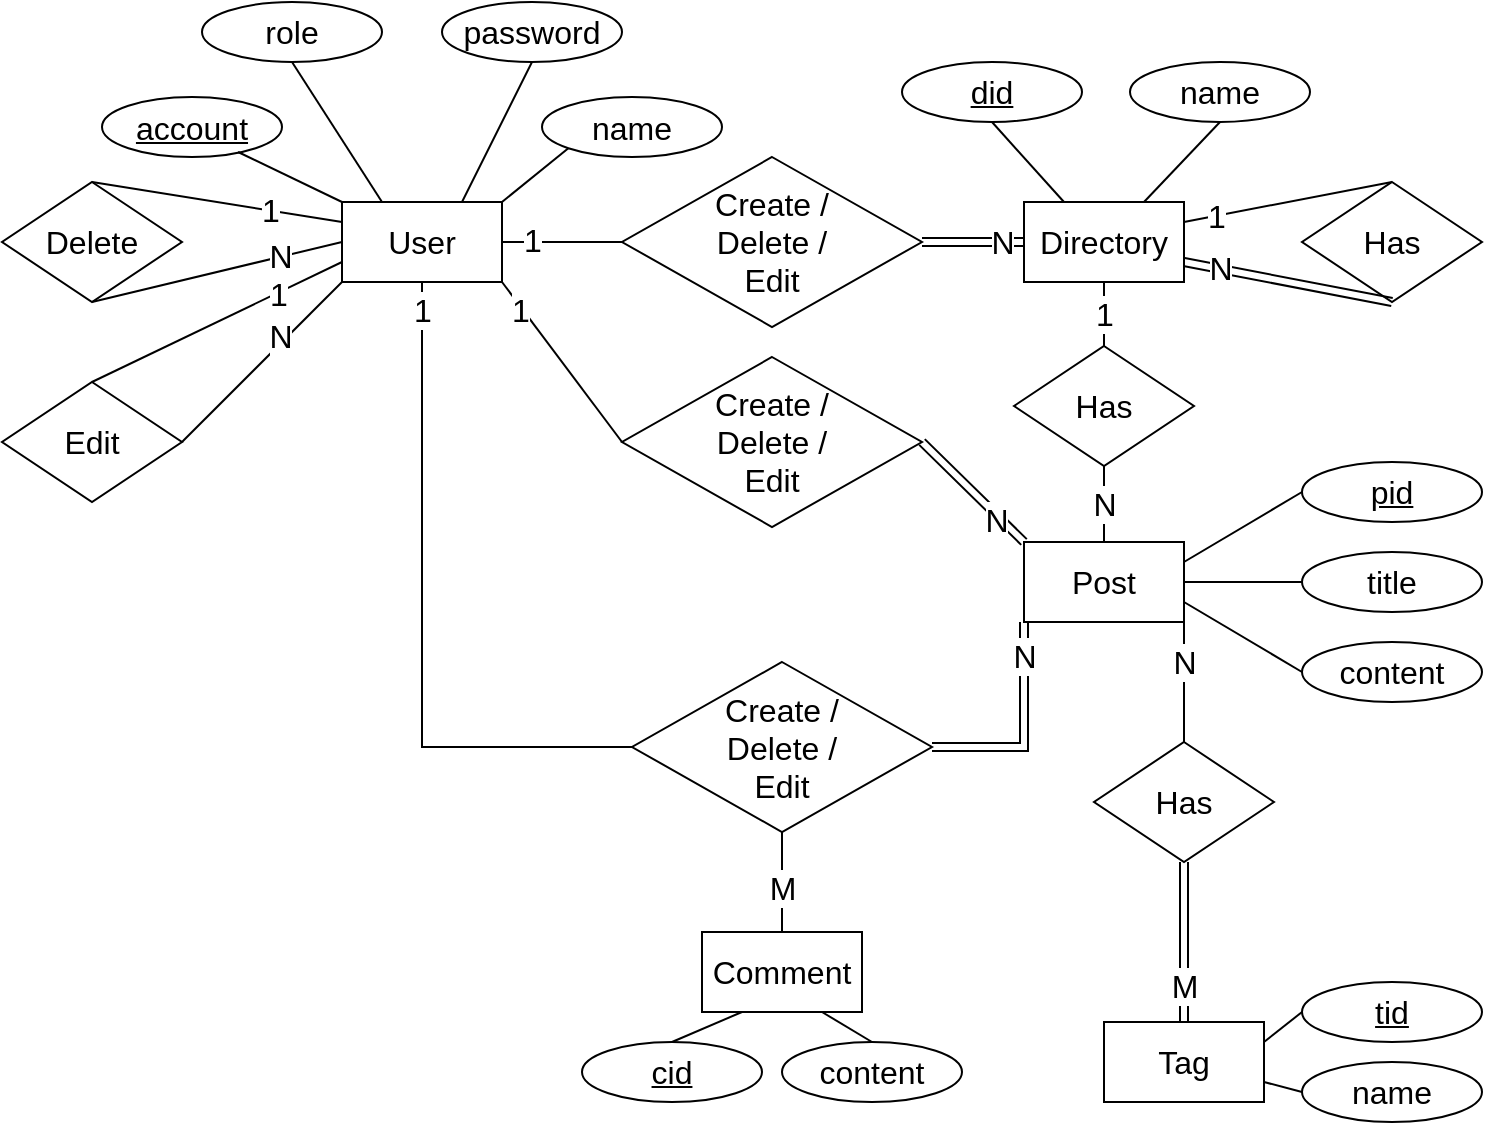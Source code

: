 <mxfile version="16.1.2" type="device"><diagram id="SRrQzv1zi3dZUVZLT-9m" name="Page-1"><mxGraphModel dx="1645" dy="547" grid="1" gridSize="10" guides="1" tooltips="1" connect="1" arrows="1" fold="1" page="1" pageScale="1" pageWidth="827" pageHeight="1169" math="0" shadow="0"><root><mxCell id="0"/><mxCell id="1" parent="0"/><mxCell id="rI-JA3ZWg95dAhFGi8tn-11" style="rounded=0;orthogonalLoop=1;jettySize=auto;html=1;entryX=0.5;entryY=0;entryDx=0;entryDy=0;fontSize=16;endArrow=none;endFill=0;" edge="1" parent="1" target="rI-JA3ZWg95dAhFGi8tn-9"><mxGeometry relative="1" as="geometry"><mxPoint x="120" y="210" as="sourcePoint"/></mxGeometry></mxCell><mxCell id="rI-JA3ZWg95dAhFGi8tn-82" value="1" style="edgeLabel;html=1;align=center;verticalAlign=middle;resizable=0;points=[];fontSize=16;" vertex="1" connectable="0" parent="rI-JA3ZWg95dAhFGi8tn-11"><mxGeometry x="-0.423" relative="1" as="geometry"><mxPoint as="offset"/></mxGeometry></mxCell><mxCell id="rI-JA3ZWg95dAhFGi8tn-1" value="&lt;font style=&quot;font-size: 16px&quot;&gt;User&lt;/font&gt;" style="rounded=0;whiteSpace=wrap;html=1;" vertex="1" parent="1"><mxGeometry x="120" y="200" width="80" height="40" as="geometry"/></mxCell><mxCell id="rI-JA3ZWg95dAhFGi8tn-2" value="&lt;font style=&quot;font-size: 16px&quot;&gt;Directory&lt;/font&gt;" style="rounded=0;whiteSpace=wrap;html=1;" vertex="1" parent="1"><mxGeometry x="461" y="200" width="80" height="40" as="geometry"/></mxCell><mxCell id="rI-JA3ZWg95dAhFGi8tn-3" value="&lt;font style=&quot;font-size: 16px&quot;&gt;Post&lt;/font&gt;" style="rounded=0;whiteSpace=wrap;html=1;" vertex="1" parent="1"><mxGeometry x="461" y="370" width="80" height="40" as="geometry"/></mxCell><mxCell id="rI-JA3ZWg95dAhFGi8tn-4" value="&lt;font style=&quot;font-size: 16px&quot;&gt;Comment&lt;/font&gt;" style="rounded=0;whiteSpace=wrap;html=1;" vertex="1" parent="1"><mxGeometry x="300" y="565" width="80" height="40" as="geometry"/></mxCell><mxCell id="rI-JA3ZWg95dAhFGi8tn-5" value="&lt;font style=&quot;font-size: 16px&quot;&gt;Tag&lt;/font&gt;" style="rounded=0;whiteSpace=wrap;html=1;" vertex="1" parent="1"><mxGeometry x="501" y="610" width="80" height="40" as="geometry"/></mxCell><mxCell id="rI-JA3ZWg95dAhFGi8tn-6" value="&lt;u&gt;account&lt;/u&gt;" style="ellipse;whiteSpace=wrap;html=1;fontSize=16;" vertex="1" parent="1"><mxGeometry y="147.5" width="90" height="30" as="geometry"/></mxCell><mxCell id="rI-JA3ZWg95dAhFGi8tn-7" value="password" style="ellipse;whiteSpace=wrap;html=1;fontSize=16;" vertex="1" parent="1"><mxGeometry x="170" y="100" width="90" height="30" as="geometry"/></mxCell><mxCell id="rI-JA3ZWg95dAhFGi8tn-8" value="role" style="ellipse;whiteSpace=wrap;html=1;fontSize=16;" vertex="1" parent="1"><mxGeometry x="50" y="100" width="90" height="30" as="geometry"/></mxCell><mxCell id="rI-JA3ZWg95dAhFGi8tn-9" value="Delete" style="rhombus;whiteSpace=wrap;html=1;fontSize=16;" vertex="1" parent="1"><mxGeometry x="-50" y="190" width="90" height="60" as="geometry"/></mxCell><mxCell id="rI-JA3ZWg95dAhFGi8tn-10" value="Edit" style="rhombus;whiteSpace=wrap;html=1;fontSize=16;" vertex="1" parent="1"><mxGeometry x="-50" y="290" width="90" height="60" as="geometry"/></mxCell><mxCell id="rI-JA3ZWg95dAhFGi8tn-12" style="rounded=0;orthogonalLoop=1;jettySize=auto;html=1;exitX=0;exitY=0.5;exitDx=0;exitDy=0;entryX=0.5;entryY=1;entryDx=0;entryDy=0;fontSize=16;endArrow=none;endFill=0;" edge="1" parent="1" source="rI-JA3ZWg95dAhFGi8tn-1" target="rI-JA3ZWg95dAhFGi8tn-9"><mxGeometry relative="1" as="geometry"><mxPoint x="130" y="250" as="sourcePoint"/><mxPoint x="50" y="380" as="targetPoint"/></mxGeometry></mxCell><mxCell id="rI-JA3ZWg95dAhFGi8tn-83" value="N" style="edgeLabel;html=1;align=center;verticalAlign=middle;resizable=0;points=[];fontSize=16;" vertex="1" connectable="0" parent="rI-JA3ZWg95dAhFGi8tn-12"><mxGeometry x="-0.509" y="-1" relative="1" as="geometry"><mxPoint as="offset"/></mxGeometry></mxCell><mxCell id="rI-JA3ZWg95dAhFGi8tn-13" style="rounded=0;orthogonalLoop=1;jettySize=auto;html=1;exitX=0;exitY=0.75;exitDx=0;exitDy=0;entryX=0.5;entryY=0;entryDx=0;entryDy=0;fontSize=16;endArrow=none;endFill=0;" edge="1" parent="1" source="rI-JA3ZWg95dAhFGi8tn-1" target="rI-JA3ZWg95dAhFGi8tn-10"><mxGeometry relative="1" as="geometry"><mxPoint x="150" y="250" as="sourcePoint"/><mxPoint x="140" y="380" as="targetPoint"/></mxGeometry></mxCell><mxCell id="rI-JA3ZWg95dAhFGi8tn-84" value="1" style="edgeLabel;html=1;align=center;verticalAlign=middle;resizable=0;points=[];fontSize=16;" vertex="1" connectable="0" parent="rI-JA3ZWg95dAhFGi8tn-13"><mxGeometry x="-0.49" relative="1" as="geometry"><mxPoint as="offset"/></mxGeometry></mxCell><mxCell id="rI-JA3ZWg95dAhFGi8tn-14" style="rounded=0;orthogonalLoop=1;jettySize=auto;html=1;exitX=0;exitY=1;exitDx=0;exitDy=0;fontSize=16;endArrow=none;endFill=0;entryX=1;entryY=0.5;entryDx=0;entryDy=0;" edge="1" parent="1" source="rI-JA3ZWg95dAhFGi8tn-1" target="rI-JA3ZWg95dAhFGi8tn-10"><mxGeometry relative="1" as="geometry"><mxPoint x="170" y="250" as="sourcePoint"/><mxPoint x="130" y="300" as="targetPoint"/></mxGeometry></mxCell><mxCell id="rI-JA3ZWg95dAhFGi8tn-85" value="N" style="edgeLabel;html=1;align=center;verticalAlign=middle;resizable=0;points=[];fontSize=16;" vertex="1" connectable="0" parent="rI-JA3ZWg95dAhFGi8tn-14"><mxGeometry x="-0.287" y="-4" relative="1" as="geometry"><mxPoint y="1" as="offset"/></mxGeometry></mxCell><mxCell id="rI-JA3ZWg95dAhFGi8tn-15" style="edgeStyle=none;rounded=0;orthogonalLoop=1;jettySize=auto;html=1;exitX=0;exitY=0.25;exitDx=0;exitDy=0;entryX=0;entryY=0;entryDx=0;entryDy=0;fontSize=16;endArrow=none;endFill=0;" edge="1" parent="1" source="rI-JA3ZWg95dAhFGi8tn-1" target="rI-JA3ZWg95dAhFGi8tn-1"><mxGeometry relative="1" as="geometry"/></mxCell><mxCell id="rI-JA3ZWg95dAhFGi8tn-17" style="rounded=0;orthogonalLoop=1;jettySize=auto;html=1;exitX=0.5;exitY=1;exitDx=0;exitDy=0;entryX=0.25;entryY=0;entryDx=0;entryDy=0;fontSize=16;endArrow=none;endFill=0;" edge="1" parent="1" source="rI-JA3ZWg95dAhFGi8tn-8" target="rI-JA3ZWg95dAhFGi8tn-1"><mxGeometry relative="1" as="geometry"><mxPoint x="150" y="250" as="sourcePoint"/><mxPoint x="125" y="340" as="targetPoint"/></mxGeometry></mxCell><mxCell id="rI-JA3ZWg95dAhFGi8tn-18" style="rounded=0;orthogonalLoop=1;jettySize=auto;html=1;exitX=0.756;exitY=0.917;exitDx=0;exitDy=0;fontSize=16;endArrow=none;endFill=0;entryX=0;entryY=0;entryDx=0;entryDy=0;exitPerimeter=0;" edge="1" parent="1" source="rI-JA3ZWg95dAhFGi8tn-6" target="rI-JA3ZWg95dAhFGi8tn-1"><mxGeometry relative="1" as="geometry"><mxPoint x="85" y="170" as="sourcePoint"/><mxPoint x="60" y="180" as="targetPoint"/></mxGeometry></mxCell><mxCell id="rI-JA3ZWg95dAhFGi8tn-19" style="rounded=0;orthogonalLoop=1;jettySize=auto;html=1;exitX=0.5;exitY=1;exitDx=0;exitDy=0;fontSize=16;endArrow=none;endFill=0;entryX=0.75;entryY=0;entryDx=0;entryDy=0;" edge="1" parent="1" source="rI-JA3ZWg95dAhFGi8tn-7" target="rI-JA3ZWg95dAhFGi8tn-1"><mxGeometry relative="1" as="geometry"><mxPoint x="170" y="130" as="sourcePoint"/><mxPoint x="170" y="210" as="targetPoint"/></mxGeometry></mxCell><mxCell id="rI-JA3ZWg95dAhFGi8tn-20" value="&lt;u&gt;did&lt;/u&gt;" style="ellipse;whiteSpace=wrap;html=1;fontSize=16;" vertex="1" parent="1"><mxGeometry x="400" y="130" width="90" height="30" as="geometry"/></mxCell><mxCell id="rI-JA3ZWg95dAhFGi8tn-21" value="name" style="ellipse;whiteSpace=wrap;html=1;fontSize=16;" vertex="1" parent="1"><mxGeometry x="514" y="130" width="90" height="30" as="geometry"/></mxCell><mxCell id="rI-JA3ZWg95dAhFGi8tn-22" value="name" style="ellipse;whiteSpace=wrap;html=1;fontSize=16;" vertex="1" parent="1"><mxGeometry x="220" y="147.5" width="90" height="30" as="geometry"/></mxCell><mxCell id="rI-JA3ZWg95dAhFGi8tn-23" style="rounded=0;orthogonalLoop=1;jettySize=auto;html=1;exitX=0;exitY=1;exitDx=0;exitDy=0;entryX=1;entryY=0;entryDx=0;entryDy=0;fontSize=16;endArrow=none;endFill=0;" edge="1" parent="1" source="rI-JA3ZWg95dAhFGi8tn-22" target="rI-JA3ZWg95dAhFGi8tn-1"><mxGeometry relative="1" as="geometry"><mxPoint x="45" y="180" as="sourcePoint"/><mxPoint x="150" y="210" as="targetPoint"/></mxGeometry></mxCell><mxCell id="rI-JA3ZWg95dAhFGi8tn-24" style="rounded=0;orthogonalLoop=1;jettySize=auto;html=1;exitX=0.5;exitY=1;exitDx=0;exitDy=0;fontSize=16;endArrow=none;endFill=0;entryX=0.25;entryY=0;entryDx=0;entryDy=0;" edge="1" parent="1" source="rI-JA3ZWg95dAhFGi8tn-20" target="rI-JA3ZWg95dAhFGi8tn-2"><mxGeometry relative="1" as="geometry"><mxPoint x="266" y="190" as="sourcePoint"/><mxPoint x="481" y="190" as="targetPoint"/></mxGeometry></mxCell><mxCell id="rI-JA3ZWg95dAhFGi8tn-25" style="rounded=0;orthogonalLoop=1;jettySize=auto;html=1;exitX=0.5;exitY=1;exitDx=0;exitDy=0;fontSize=16;endArrow=none;endFill=0;entryX=0.75;entryY=0;entryDx=0;entryDy=0;" edge="1" parent="1" source="rI-JA3ZWg95dAhFGi8tn-21" target="rI-JA3ZWg95dAhFGi8tn-2"><mxGeometry relative="1" as="geometry"><mxPoint x="456" y="150" as="sourcePoint"/><mxPoint x="491" y="210" as="targetPoint"/></mxGeometry></mxCell><mxCell id="rI-JA3ZWg95dAhFGi8tn-28" value="Has" style="rhombus;whiteSpace=wrap;html=1;fontSize=16;" vertex="1" parent="1"><mxGeometry x="600" y="190" width="90" height="60" as="geometry"/></mxCell><mxCell id="rI-JA3ZWg95dAhFGi8tn-29" style="rounded=0;orthogonalLoop=1;jettySize=auto;html=1;exitX=0.5;exitY=0;exitDx=0;exitDy=0;fontSize=16;endArrow=none;endFill=0;entryX=1;entryY=0.25;entryDx=0;entryDy=0;" edge="1" parent="1" source="rI-JA3ZWg95dAhFGi8tn-28" target="rI-JA3ZWg95dAhFGi8tn-2"><mxGeometry relative="1" as="geometry"><mxPoint x="569" y="170" as="sourcePoint"/><mxPoint x="531" y="210" as="targetPoint"/></mxGeometry></mxCell><mxCell id="rI-JA3ZWg95dAhFGi8tn-92" value="1" style="edgeLabel;html=1;align=center;verticalAlign=middle;resizable=0;points=[];fontSize=16;" vertex="1" connectable="0" parent="rI-JA3ZWg95dAhFGi8tn-29"><mxGeometry x="0.693" relative="1" as="geometry"><mxPoint as="offset"/></mxGeometry></mxCell><mxCell id="rI-JA3ZWg95dAhFGi8tn-31" value="Create /&lt;br&gt;Delete /&lt;br&gt;Edit" style="rhombus;whiteSpace=wrap;html=1;fontSize=16;" vertex="1" parent="1"><mxGeometry x="260" y="177.5" width="150" height="85" as="geometry"/></mxCell><mxCell id="rI-JA3ZWg95dAhFGi8tn-34" style="rounded=0;orthogonalLoop=1;jettySize=auto;html=1;exitX=0;exitY=0.5;exitDx=0;exitDy=0;entryX=1;entryY=0.5;entryDx=0;entryDy=0;fontSize=16;endArrow=none;endFill=0;" edge="1" parent="1" source="rI-JA3ZWg95dAhFGi8tn-31" target="rI-JA3ZWg95dAhFGi8tn-1"><mxGeometry relative="1" as="geometry"><mxPoint x="245" y="150" as="sourcePoint"/><mxPoint x="190" y="210" as="targetPoint"/></mxGeometry></mxCell><mxCell id="rI-JA3ZWg95dAhFGi8tn-88" value="1" style="edgeLabel;html=1;align=center;verticalAlign=middle;resizable=0;points=[];fontSize=16;" vertex="1" connectable="0" parent="rI-JA3ZWg95dAhFGi8tn-34"><mxGeometry x="0.5" y="-1" relative="1" as="geometry"><mxPoint as="offset"/></mxGeometry></mxCell><mxCell id="rI-JA3ZWg95dAhFGi8tn-40" value="Has" style="rhombus;whiteSpace=wrap;html=1;fontSize=16;" vertex="1" parent="1"><mxGeometry x="456" y="272" width="90" height="60" as="geometry"/></mxCell><mxCell id="rI-JA3ZWg95dAhFGi8tn-41" value="1" style="rounded=0;orthogonalLoop=1;jettySize=auto;html=1;exitX=0.5;exitY=0;exitDx=0;exitDy=0;fontSize=16;endArrow=none;endFill=0;entryX=0.5;entryY=1;entryDx=0;entryDy=0;" edge="1" parent="1" source="rI-JA3ZWg95dAhFGi8tn-40" target="rI-JA3ZWg95dAhFGi8tn-2"><mxGeometry relative="1" as="geometry"><mxPoint x="655" y="260" as="sourcePoint"/><mxPoint x="551" y="240" as="targetPoint"/></mxGeometry></mxCell><mxCell id="rI-JA3ZWg95dAhFGi8tn-42" value="N" style="rounded=0;orthogonalLoop=1;jettySize=auto;html=1;exitX=0.5;exitY=0;exitDx=0;exitDy=0;fontSize=16;endArrow=none;endFill=0;entryX=0.5;entryY=1;entryDx=0;entryDy=0;" edge="1" parent="1" source="rI-JA3ZWg95dAhFGi8tn-3" target="rI-JA3ZWg95dAhFGi8tn-40"><mxGeometry relative="1" as="geometry"><mxPoint x="511" y="290" as="sourcePoint"/><mxPoint x="511" y="240" as="targetPoint"/></mxGeometry></mxCell><mxCell id="rI-JA3ZWg95dAhFGi8tn-48" style="rounded=0;orthogonalLoop=1;jettySize=auto;html=1;exitX=0;exitY=0.5;exitDx=0;exitDy=0;entryX=1;entryY=1;entryDx=0;entryDy=0;fontSize=16;endArrow=none;endFill=0;" edge="1" parent="1" source="rI-JA3ZWg95dAhFGi8tn-69" target="rI-JA3ZWg95dAhFGi8tn-1"><mxGeometry relative="1" as="geometry"><mxPoint x="290" y="510" as="sourcePoint"/><mxPoint x="200" y="450" as="targetPoint"/></mxGeometry></mxCell><mxCell id="rI-JA3ZWg95dAhFGi8tn-97" value="1" style="edgeLabel;html=1;align=center;verticalAlign=middle;resizable=0;points=[];fontSize=16;" vertex="1" connectable="0" parent="rI-JA3ZWg95dAhFGi8tn-48"><mxGeometry x="0.668" y="1" relative="1" as="geometry"><mxPoint as="offset"/></mxGeometry></mxCell><mxCell id="rI-JA3ZWg95dAhFGi8tn-56" value="&lt;u&gt;pid&lt;/u&gt;" style="ellipse;whiteSpace=wrap;html=1;fontSize=16;" vertex="1" parent="1"><mxGeometry x="600" y="330" width="90" height="30" as="geometry"/></mxCell><mxCell id="rI-JA3ZWg95dAhFGi8tn-57" value="title" style="ellipse;whiteSpace=wrap;html=1;fontSize=16;" vertex="1" parent="1"><mxGeometry x="600" y="375" width="90" height="30" as="geometry"/></mxCell><mxCell id="rI-JA3ZWg95dAhFGi8tn-58" value="content" style="ellipse;whiteSpace=wrap;html=1;fontSize=16;" vertex="1" parent="1"><mxGeometry x="600" y="420" width="90" height="30" as="geometry"/></mxCell><mxCell id="rI-JA3ZWg95dAhFGi8tn-59" style="rounded=0;orthogonalLoop=1;jettySize=auto;html=1;exitX=1;exitY=0.25;exitDx=0;exitDy=0;fontSize=16;endArrow=none;endFill=0;entryX=0;entryY=0.5;entryDx=0;entryDy=0;" edge="1" parent="1" source="rI-JA3ZWg95dAhFGi8tn-3" target="rI-JA3ZWg95dAhFGi8tn-56"><mxGeometry relative="1" as="geometry"><mxPoint x="511" y="420" as="sourcePoint"/><mxPoint x="511" y="350" as="targetPoint"/></mxGeometry></mxCell><mxCell id="rI-JA3ZWg95dAhFGi8tn-60" style="rounded=0;orthogonalLoop=1;jettySize=auto;html=1;exitX=1;exitY=0.5;exitDx=0;exitDy=0;fontSize=16;endArrow=none;endFill=0;entryX=0;entryY=0.5;entryDx=0;entryDy=0;" edge="1" parent="1" source="rI-JA3ZWg95dAhFGi8tn-3" target="rI-JA3ZWg95dAhFGi8tn-57"><mxGeometry relative="1" as="geometry"><mxPoint x="551" y="420" as="sourcePoint"/><mxPoint x="590" y="385" as="targetPoint"/></mxGeometry></mxCell><mxCell id="rI-JA3ZWg95dAhFGi8tn-61" style="rounded=0;orthogonalLoop=1;jettySize=auto;html=1;exitX=1;exitY=0.75;exitDx=0;exitDy=0;fontSize=16;endArrow=none;endFill=0;entryX=0;entryY=0.5;entryDx=0;entryDy=0;" edge="1" parent="1" source="rI-JA3ZWg95dAhFGi8tn-3" target="rI-JA3ZWg95dAhFGi8tn-58"><mxGeometry relative="1" as="geometry"><mxPoint x="551" y="430" as="sourcePoint"/><mxPoint x="590" y="430" as="targetPoint"/></mxGeometry></mxCell><mxCell id="rI-JA3ZWg95dAhFGi8tn-62" value="Has" style="rhombus;whiteSpace=wrap;html=1;fontSize=16;" vertex="1" parent="1"><mxGeometry x="496" y="470" width="90" height="60" as="geometry"/></mxCell><mxCell id="rI-JA3ZWg95dAhFGi8tn-63" style="rounded=0;orthogonalLoop=1;jettySize=auto;html=1;exitX=0.5;exitY=0;exitDx=0;exitDy=0;fontSize=16;endArrow=none;endFill=0;entryX=1;entryY=1;entryDx=0;entryDy=0;" edge="1" parent="1" source="rI-JA3ZWg95dAhFGi8tn-62" target="rI-JA3ZWg95dAhFGi8tn-3"><mxGeometry relative="1" as="geometry"><mxPoint x="655" y="480" as="sourcePoint"/><mxPoint x="640" y="480" as="targetPoint"/></mxGeometry></mxCell><mxCell id="rI-JA3ZWg95dAhFGi8tn-107" value="N" style="edgeLabel;html=1;align=center;verticalAlign=middle;resizable=0;points=[];fontSize=16;" vertex="1" connectable="0" parent="rI-JA3ZWg95dAhFGi8tn-63"><mxGeometry x="0.704" relative="1" as="geometry"><mxPoint y="11" as="offset"/></mxGeometry></mxCell><mxCell id="rI-JA3ZWg95dAhFGi8tn-65" value="&lt;u&gt;tid&lt;/u&gt;" style="ellipse;whiteSpace=wrap;html=1;fontSize=16;" vertex="1" parent="1"><mxGeometry x="600" y="590" width="90" height="30" as="geometry"/></mxCell><mxCell id="rI-JA3ZWg95dAhFGi8tn-66" value="name" style="ellipse;whiteSpace=wrap;html=1;fontSize=16;" vertex="1" parent="1"><mxGeometry x="600" y="630" width="90" height="30" as="geometry"/></mxCell><mxCell id="rI-JA3ZWg95dAhFGi8tn-67" style="rounded=0;orthogonalLoop=1;jettySize=auto;html=1;fontSize=16;endArrow=none;endFill=0;entryX=0;entryY=0.5;entryDx=0;entryDy=0;exitX=1;exitY=0.25;exitDx=0;exitDy=0;" edge="1" parent="1" source="rI-JA3ZWg95dAhFGi8tn-5" target="rI-JA3ZWg95dAhFGi8tn-65"><mxGeometry relative="1" as="geometry"><mxPoint x="591" y="650" as="sourcePoint"/><mxPoint x="521" y="580" as="targetPoint"/></mxGeometry></mxCell><mxCell id="rI-JA3ZWg95dAhFGi8tn-68" style="rounded=0;orthogonalLoop=1;jettySize=auto;html=1;fontSize=16;endArrow=none;endFill=0;entryX=0;entryY=0.5;entryDx=0;entryDy=0;exitX=1;exitY=0.75;exitDx=0;exitDy=0;" edge="1" parent="1" source="rI-JA3ZWg95dAhFGi8tn-5" target="rI-JA3ZWg95dAhFGi8tn-66"><mxGeometry relative="1" as="geometry"><mxPoint x="591" y="670" as="sourcePoint"/><mxPoint x="610" y="647.5" as="targetPoint"/></mxGeometry></mxCell><mxCell id="rI-JA3ZWg95dAhFGi8tn-69" value="Create /&lt;br&gt;Delete /&lt;br&gt;Edit" style="rhombus;whiteSpace=wrap;html=1;fontSize=16;" vertex="1" parent="1"><mxGeometry x="260" y="277.5" width="150" height="85" as="geometry"/></mxCell><mxCell id="rI-JA3ZWg95dAhFGi8tn-70" value="Create /&lt;br&gt;Delete /&lt;br&gt;Edit" style="rhombus;whiteSpace=wrap;html=1;fontSize=16;" vertex="1" parent="1"><mxGeometry x="265" y="430" width="150" height="85" as="geometry"/></mxCell><mxCell id="rI-JA3ZWg95dAhFGi8tn-71" style="rounded=0;orthogonalLoop=1;jettySize=auto;html=1;exitX=0;exitY=0.5;exitDx=0;exitDy=0;entryX=0.5;entryY=1;entryDx=0;entryDy=0;fontSize=16;endArrow=none;endFill=0;edgeStyle=orthogonalEdgeStyle;" edge="1" parent="1" source="rI-JA3ZWg95dAhFGi8tn-70" target="rI-JA3ZWg95dAhFGi8tn-1"><mxGeometry relative="1" as="geometry"><mxPoint x="270" y="325" as="sourcePoint"/><mxPoint x="210" y="250" as="targetPoint"/></mxGeometry></mxCell><mxCell id="rI-JA3ZWg95dAhFGi8tn-102" value="1" style="edgeLabel;html=1;align=center;verticalAlign=middle;resizable=0;points=[];fontSize=16;" vertex="1" connectable="0" parent="rI-JA3ZWg95dAhFGi8tn-71"><mxGeometry x="0.885" y="-1" relative="1" as="geometry"><mxPoint x="-1" y="-6" as="offset"/></mxGeometry></mxCell><mxCell id="rI-JA3ZWg95dAhFGi8tn-72" value="M" style="rounded=0;orthogonalLoop=1;jettySize=auto;html=1;fontSize=16;endArrow=none;endFill=0;entryX=0.5;entryY=1;entryDx=0;entryDy=0;exitX=0.5;exitY=0;exitDx=0;exitDy=0;" edge="1" parent="1" source="rI-JA3ZWg95dAhFGi8tn-4" target="rI-JA3ZWg95dAhFGi8tn-70"><mxGeometry x="-0.111" relative="1" as="geometry"><mxPoint x="430" y="520" as="sourcePoint"/><mxPoint x="340" y="525" as="targetPoint"/><mxPoint as="offset"/></mxGeometry></mxCell><mxCell id="rI-JA3ZWg95dAhFGi8tn-76" style="edgeStyle=none;rounded=0;orthogonalLoop=1;jettySize=auto;html=1;exitX=0.5;exitY=0;exitDx=0;exitDy=0;entryX=0.25;entryY=1;entryDx=0;entryDy=0;fontSize=16;endArrow=none;endFill=0;" edge="1" parent="1" source="rI-JA3ZWg95dAhFGi8tn-74" target="rI-JA3ZWg95dAhFGi8tn-4"><mxGeometry relative="1" as="geometry"/></mxCell><mxCell id="rI-JA3ZWg95dAhFGi8tn-74" value="&lt;u&gt;cid&lt;/u&gt;" style="ellipse;whiteSpace=wrap;html=1;fontSize=16;" vertex="1" parent="1"><mxGeometry x="240" y="620" width="90" height="30" as="geometry"/></mxCell><mxCell id="rI-JA3ZWg95dAhFGi8tn-77" style="edgeStyle=none;rounded=0;orthogonalLoop=1;jettySize=auto;html=1;exitX=0.5;exitY=0;exitDx=0;exitDy=0;entryX=0.75;entryY=1;entryDx=0;entryDy=0;fontSize=16;endArrow=none;endFill=0;" edge="1" parent="1" source="rI-JA3ZWg95dAhFGi8tn-75" target="rI-JA3ZWg95dAhFGi8tn-4"><mxGeometry relative="1" as="geometry"/></mxCell><mxCell id="rI-JA3ZWg95dAhFGi8tn-75" value="content" style="ellipse;whiteSpace=wrap;html=1;fontSize=16;" vertex="1" parent="1"><mxGeometry x="340" y="620" width="90" height="30" as="geometry"/></mxCell><mxCell id="rI-JA3ZWg95dAhFGi8tn-86" value="" style="shape=link;html=1;rounded=0;fontSize=16;endArrow=none;endFill=0;exitX=1;exitY=0.5;exitDx=0;exitDy=0;entryX=0;entryY=0.5;entryDx=0;entryDy=0;" edge="1" parent="1" source="rI-JA3ZWg95dAhFGi8tn-31" target="rI-JA3ZWg95dAhFGi8tn-2"><mxGeometry relative="1" as="geometry"><mxPoint x="330" y="460" as="sourcePoint"/><mxPoint x="440" y="270" as="targetPoint"/></mxGeometry></mxCell><mxCell id="rI-JA3ZWg95dAhFGi8tn-89" value="N" style="edgeLabel;html=1;align=center;verticalAlign=middle;resizable=0;points=[];fontSize=16;" vertex="1" connectable="0" parent="rI-JA3ZWg95dAhFGi8tn-86"><mxGeometry x="0.372" y="4" relative="1" as="geometry"><mxPoint x="5" y="4" as="offset"/></mxGeometry></mxCell><mxCell id="rI-JA3ZWg95dAhFGi8tn-95" value="" style="shape=link;html=1;rounded=0;fontSize=16;endArrow=none;endFill=0;exitX=0.5;exitY=1;exitDx=0;exitDy=0;entryX=1;entryY=0.75;entryDx=0;entryDy=0;" edge="1" parent="1" source="rI-JA3ZWg95dAhFGi8tn-28" target="rI-JA3ZWg95dAhFGi8tn-2"><mxGeometry relative="1" as="geometry"><mxPoint x="420" y="230" as="sourcePoint"/><mxPoint x="471" y="230" as="targetPoint"/></mxGeometry></mxCell><mxCell id="rI-JA3ZWg95dAhFGi8tn-96" value="N" style="edgeLabel;html=1;align=center;verticalAlign=middle;resizable=0;points=[];fontSize=16;" vertex="1" connectable="0" parent="rI-JA3ZWg95dAhFGi8tn-95"><mxGeometry x="0.372" y="4" relative="1" as="geometry"><mxPoint x="-14" y="-7" as="offset"/></mxGeometry></mxCell><mxCell id="rI-JA3ZWg95dAhFGi8tn-98" value="" style="shape=link;html=1;rounded=0;fontSize=16;endArrow=none;endFill=0;exitX=1;exitY=0.5;exitDx=0;exitDy=0;entryX=0;entryY=0;entryDx=0;entryDy=0;" edge="1" parent="1" source="rI-JA3ZWg95dAhFGi8tn-69" target="rI-JA3ZWg95dAhFGi8tn-3"><mxGeometry relative="1" as="geometry"><mxPoint x="420" y="230" as="sourcePoint"/><mxPoint x="471" y="230" as="targetPoint"/></mxGeometry></mxCell><mxCell id="rI-JA3ZWg95dAhFGi8tn-99" value="N" style="edgeLabel;html=1;align=center;verticalAlign=middle;resizable=0;points=[];fontSize=16;" vertex="1" connectable="0" parent="rI-JA3ZWg95dAhFGi8tn-98"><mxGeometry x="0.372" y="4" relative="1" as="geometry"><mxPoint x="-1" y="7" as="offset"/></mxGeometry></mxCell><mxCell id="rI-JA3ZWg95dAhFGi8tn-109" value="" style="shape=link;html=1;rounded=0;fontSize=16;endArrow=none;endFill=0;exitX=0.5;exitY=1;exitDx=0;exitDy=0;entryX=0.5;entryY=0;entryDx=0;entryDy=0;" edge="1" parent="1" source="rI-JA3ZWg95dAhFGi8tn-62" target="rI-JA3ZWg95dAhFGi8tn-5"><mxGeometry relative="1" as="geometry"><mxPoint x="420" y="330" as="sourcePoint"/><mxPoint x="471" y="380" as="targetPoint"/></mxGeometry></mxCell><mxCell id="rI-JA3ZWg95dAhFGi8tn-110" value="M" style="edgeLabel;html=1;align=center;verticalAlign=middle;resizable=0;points=[];fontSize=16;" vertex="1" connectable="0" parent="rI-JA3ZWg95dAhFGi8tn-109"><mxGeometry x="0.372" y="4" relative="1" as="geometry"><mxPoint x="-4" y="7" as="offset"/></mxGeometry></mxCell><mxCell id="rI-JA3ZWg95dAhFGi8tn-111" value="" style="shape=link;html=1;rounded=0;fontSize=16;endArrow=none;endFill=0;exitX=1;exitY=0.5;exitDx=0;exitDy=0;entryX=0;entryY=1;entryDx=0;entryDy=0;edgeStyle=orthogonalEdgeStyle;" edge="1" parent="1" source="rI-JA3ZWg95dAhFGi8tn-70" target="rI-JA3ZWg95dAhFGi8tn-3"><mxGeometry relative="1" as="geometry"><mxPoint x="420" y="330" as="sourcePoint"/><mxPoint x="471" y="380" as="targetPoint"/></mxGeometry></mxCell><mxCell id="rI-JA3ZWg95dAhFGi8tn-112" value="N" style="edgeLabel;html=1;align=center;verticalAlign=middle;resizable=0;points=[];fontSize=16;" vertex="1" connectable="0" parent="rI-JA3ZWg95dAhFGi8tn-111"><mxGeometry x="0.372" y="4" relative="1" as="geometry"><mxPoint x="4" y="-17" as="offset"/></mxGeometry></mxCell></root></mxGraphModel></diagram></mxfile>